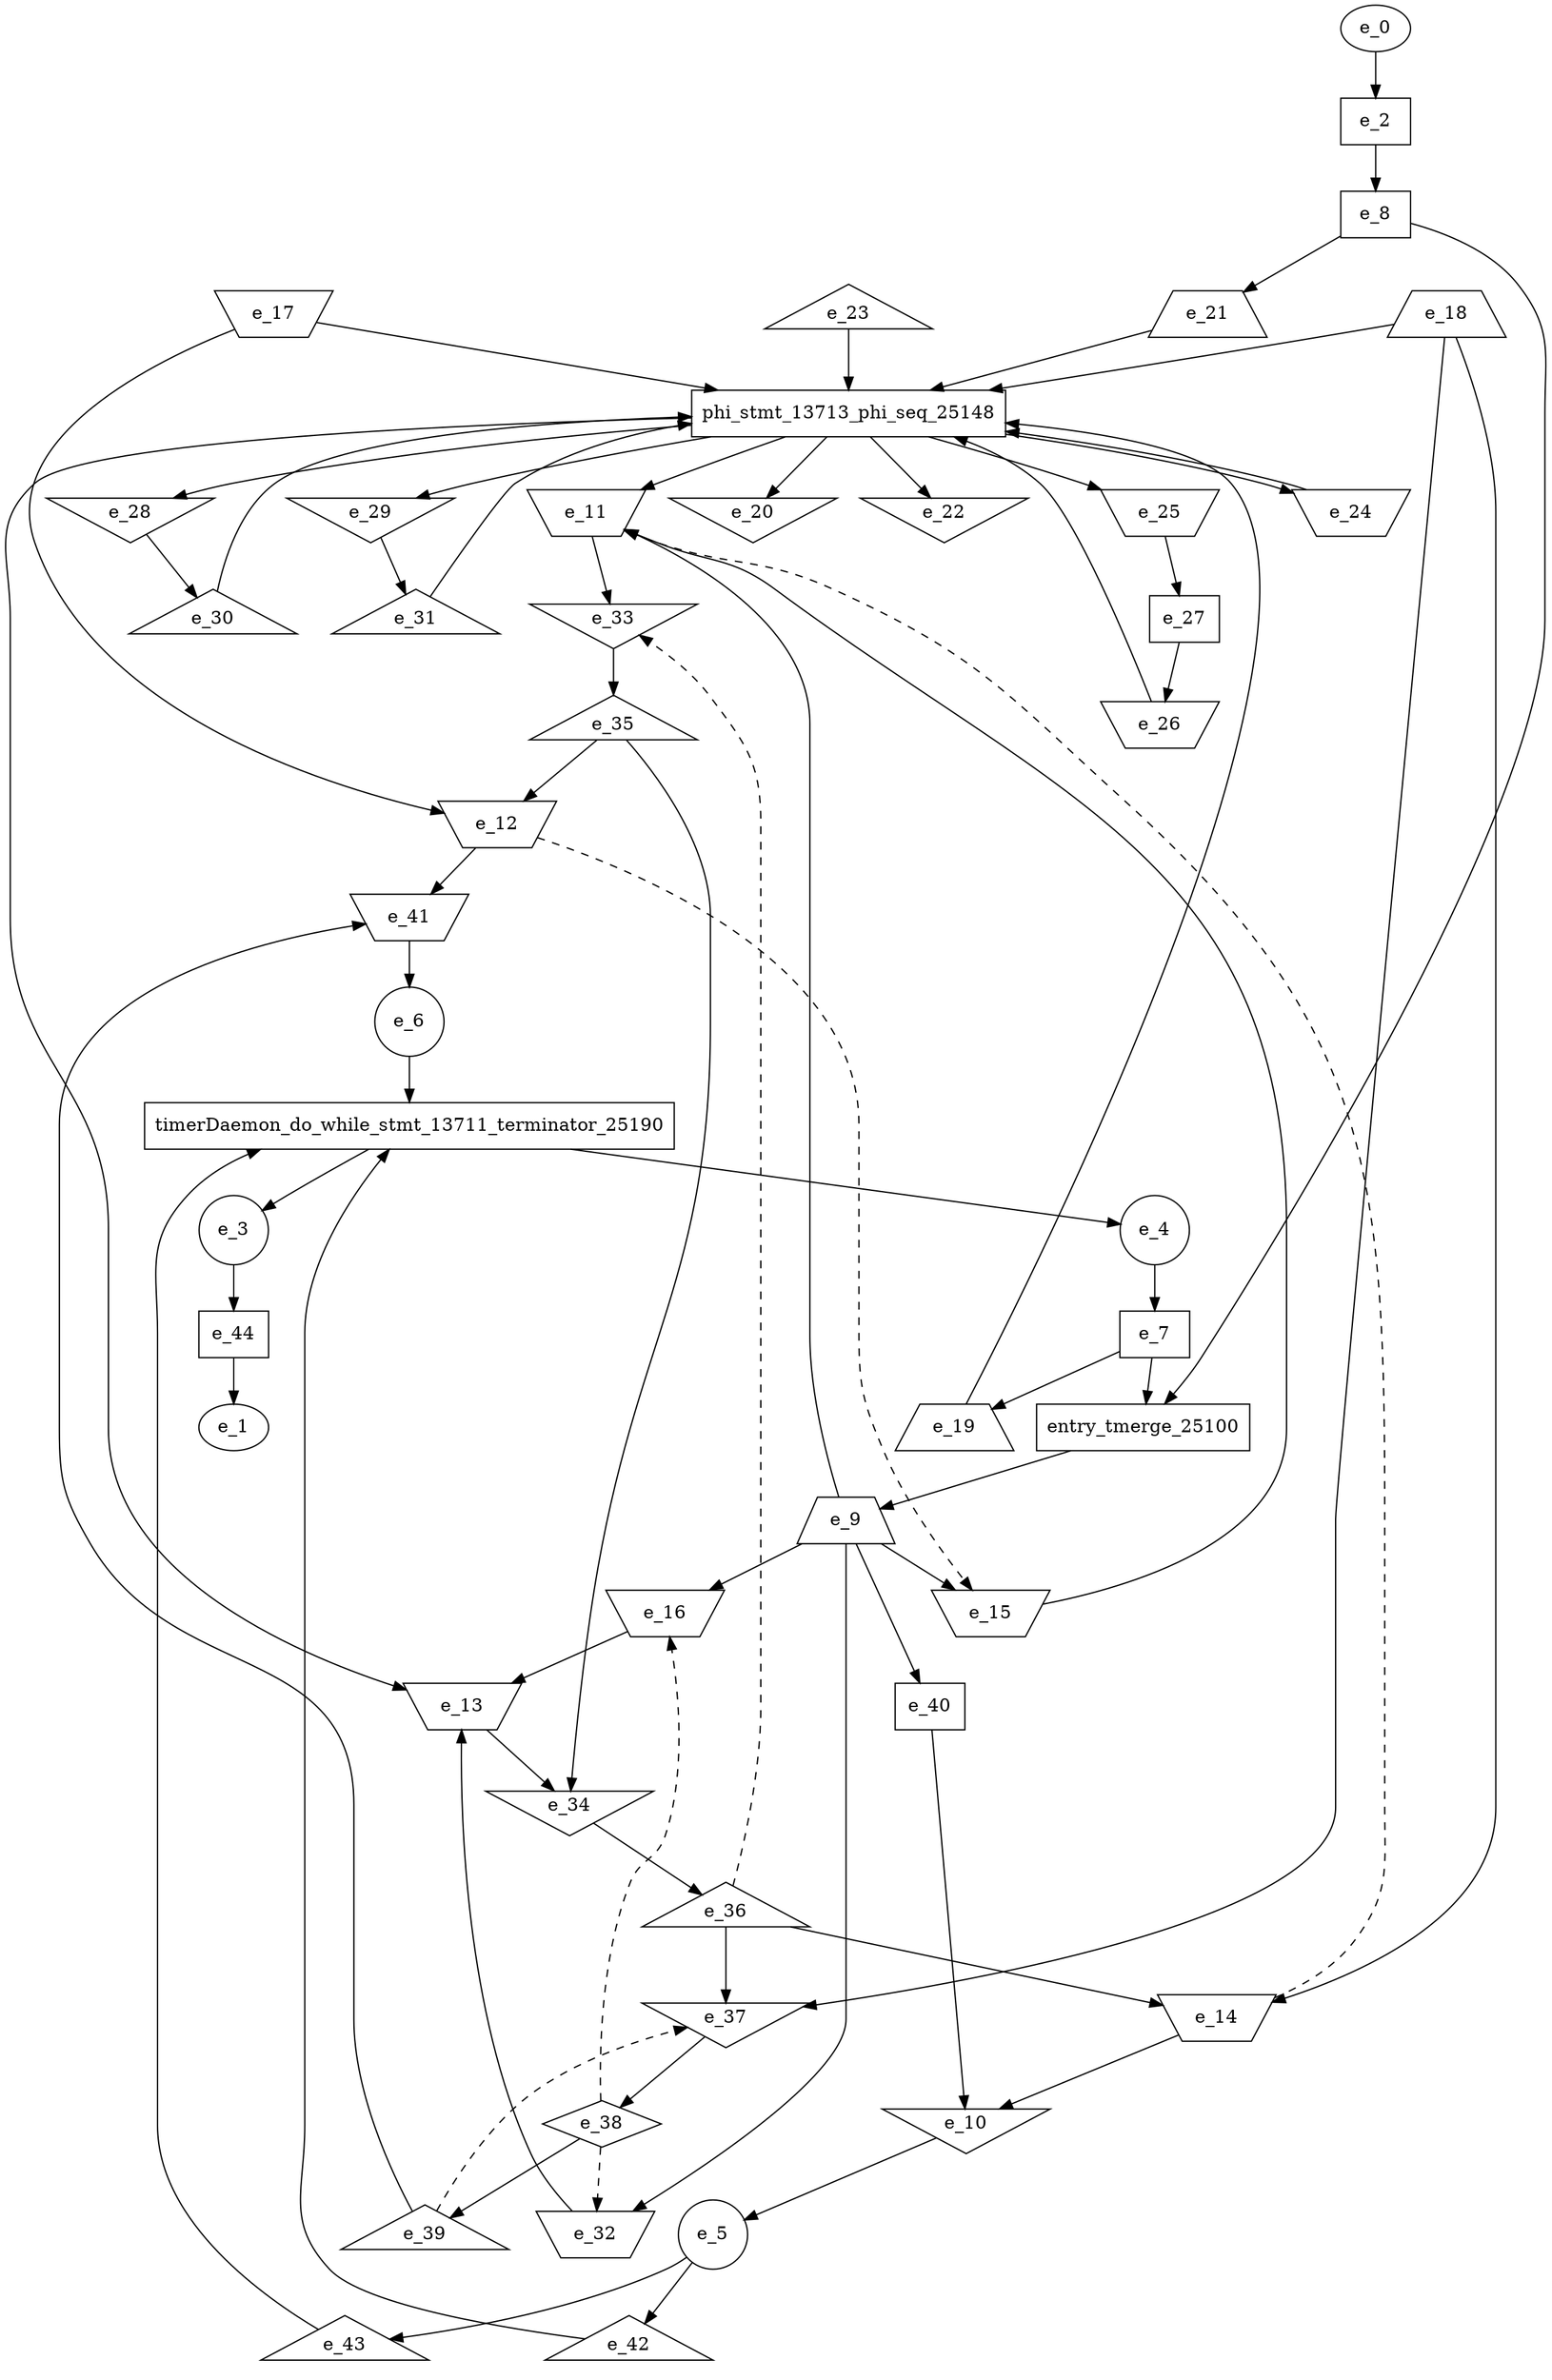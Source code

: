 digraph control_path {
  e_0: entry_node : n ;
  e_1: exit_node : s ;
  e_2 [shape = dot];
  e_3 [shape = circle];
  e_4 [shape = circle];
  e_5 [shape = circle];
  e_6 [shape = circle];
  e_7 [shape = dot];
  e_8 [shape = dot];
  e_9 [shape = trapezium];
  e_10 [shape = invtriangle];
  e_11 [shape = invtrapezium];
  e_12 [shape = invtrapezium];
  e_13 [shape = invtrapezium];
  e_14 [shape = invtrapezium];
  e_15 [shape = invtrapezium];
  e_16 [shape = invtrapezium];
  e_17 [shape = invtrapezium];
  e_18 [shape = trapezium];
  e_19 [shape = trapezium];
  e_20 [shape = invtriangle];
  e_21 [shape = trapezium];
  e_22 [shape = invtriangle];
  e_23 [shape = triangle];
  e_24 [shape = invtrapezium];
  e_25 [shape = invtrapezium];
  e_26 [shape = invtrapezium];
  e_27 [shape = dot];
  e_28 [shape = invtriangle];
  e_29 [shape = invtriangle];
  e_30 [shape = triangle];
  e_31 [shape = triangle];
  e_32 [shape = invtrapezium];
  e_33 [shape = invtriangle];
  e_34 [shape = invtriangle];
  e_35 [shape = triangle];
  e_36 [shape = triangle];
  e_37 [shape = invtriangle];
  e_38 [shape = diamond];
  e_39 [shape = triangle];
  e_40 [shape = dot];
  e_41 [shape = invtrapezium];
  e_42 [shape = triangle];
  e_43 [shape = triangle];
  e_44 [shape = dot];
  e_44 -> e_1;
  e_0 -> e_2;
  e_10 -> e_5;
  e_41 -> e_6;
  e_4 -> e_7;
  e_2 -> e_8;
  e_40 -> e_10;
  e_14 -> e_10;
  e_9 -> e_11;
  e_15 -> e_11;
  e_14 -> e_11[style = dashed];
  e_35 -> e_12;
  e_17 -> e_12;
  e_32 -> e_13;
  e_16 -> e_13;
  e_36 -> e_14;
  e_18 -> e_14;
  e_9 -> e_15;
  e_12 -> e_15[style = dashed];
  e_9 -> e_16;
  e_38 -> e_16[style = dashed];
  e_7 -> e_19;
  e_8 -> e_21;
  e_27 -> e_26;
  e_25 -> e_27;
  e_28 -> e_30;
  e_29 -> e_31;
  e_9 -> e_32;
  e_38 -> e_32[style = dashed];
  e_11 -> e_33;
  e_36 -> e_33[style = dashed];
  e_35 -> e_34;
  e_13 -> e_34;
  e_33 -> e_35;
  e_34 -> e_36;
  e_36 -> e_37;
  e_18 -> e_37;
  e_39 -> e_37[style = dashed];
  e_37 -> e_38;
  e_38 -> e_39;
  e_9 -> e_40;
  e_39 -> e_41;
  e_12 -> e_41;
  e_5 -> e_42;
  e_5 -> e_43;
  e_3 -> e_44;
  timerDaemon_do_while_stmt_13711_terminator_25190 [shape=rectangle];
e_6 -> timerDaemon_do_while_stmt_13711_terminator_25190;
e_43 -> timerDaemon_do_while_stmt_13711_terminator_25190;
e_42 -> timerDaemon_do_while_stmt_13711_terminator_25190;
timerDaemon_do_while_stmt_13711_terminator_25190 -> e_4;
timerDaemon_do_while_stmt_13711_terminator_25190 -> e_3;
  phi_stmt_13713_phi_seq_25148 [shape=rectangle];
e_21 -> phi_stmt_13713_phi_seq_25148;
phi_stmt_13713_phi_seq_25148 -> e_24;
phi_stmt_13713_phi_seq_25148 -> e_25;
phi_stmt_13713_phi_seq_25148 -> e_22;
e_24 -> phi_stmt_13713_phi_seq_25148;
e_26 -> phi_stmt_13713_phi_seq_25148;
e_19 -> phi_stmt_13713_phi_seq_25148;
phi_stmt_13713_phi_seq_25148 -> e_28;
phi_stmt_13713_phi_seq_25148 -> e_29;
phi_stmt_13713_phi_seq_25148 -> e_20;
e_30 -> phi_stmt_13713_phi_seq_25148;
e_31 -> phi_stmt_13713_phi_seq_25148;
e_17 -> phi_stmt_13713_phi_seq_25148;
e_18 -> phi_stmt_13713_phi_seq_25148;
phi_stmt_13713_phi_seq_25148 -> e_11;
phi_stmt_13713_phi_seq_25148 -> e_13;
e_23 -> phi_stmt_13713_phi_seq_25148;
entry_tmerge_25100 [shape = rectangle]; 
e_7 -> entry_tmerge_25100;
e_8 -> entry_tmerge_25100;
entry_tmerge_25100 -> e_9;
}
